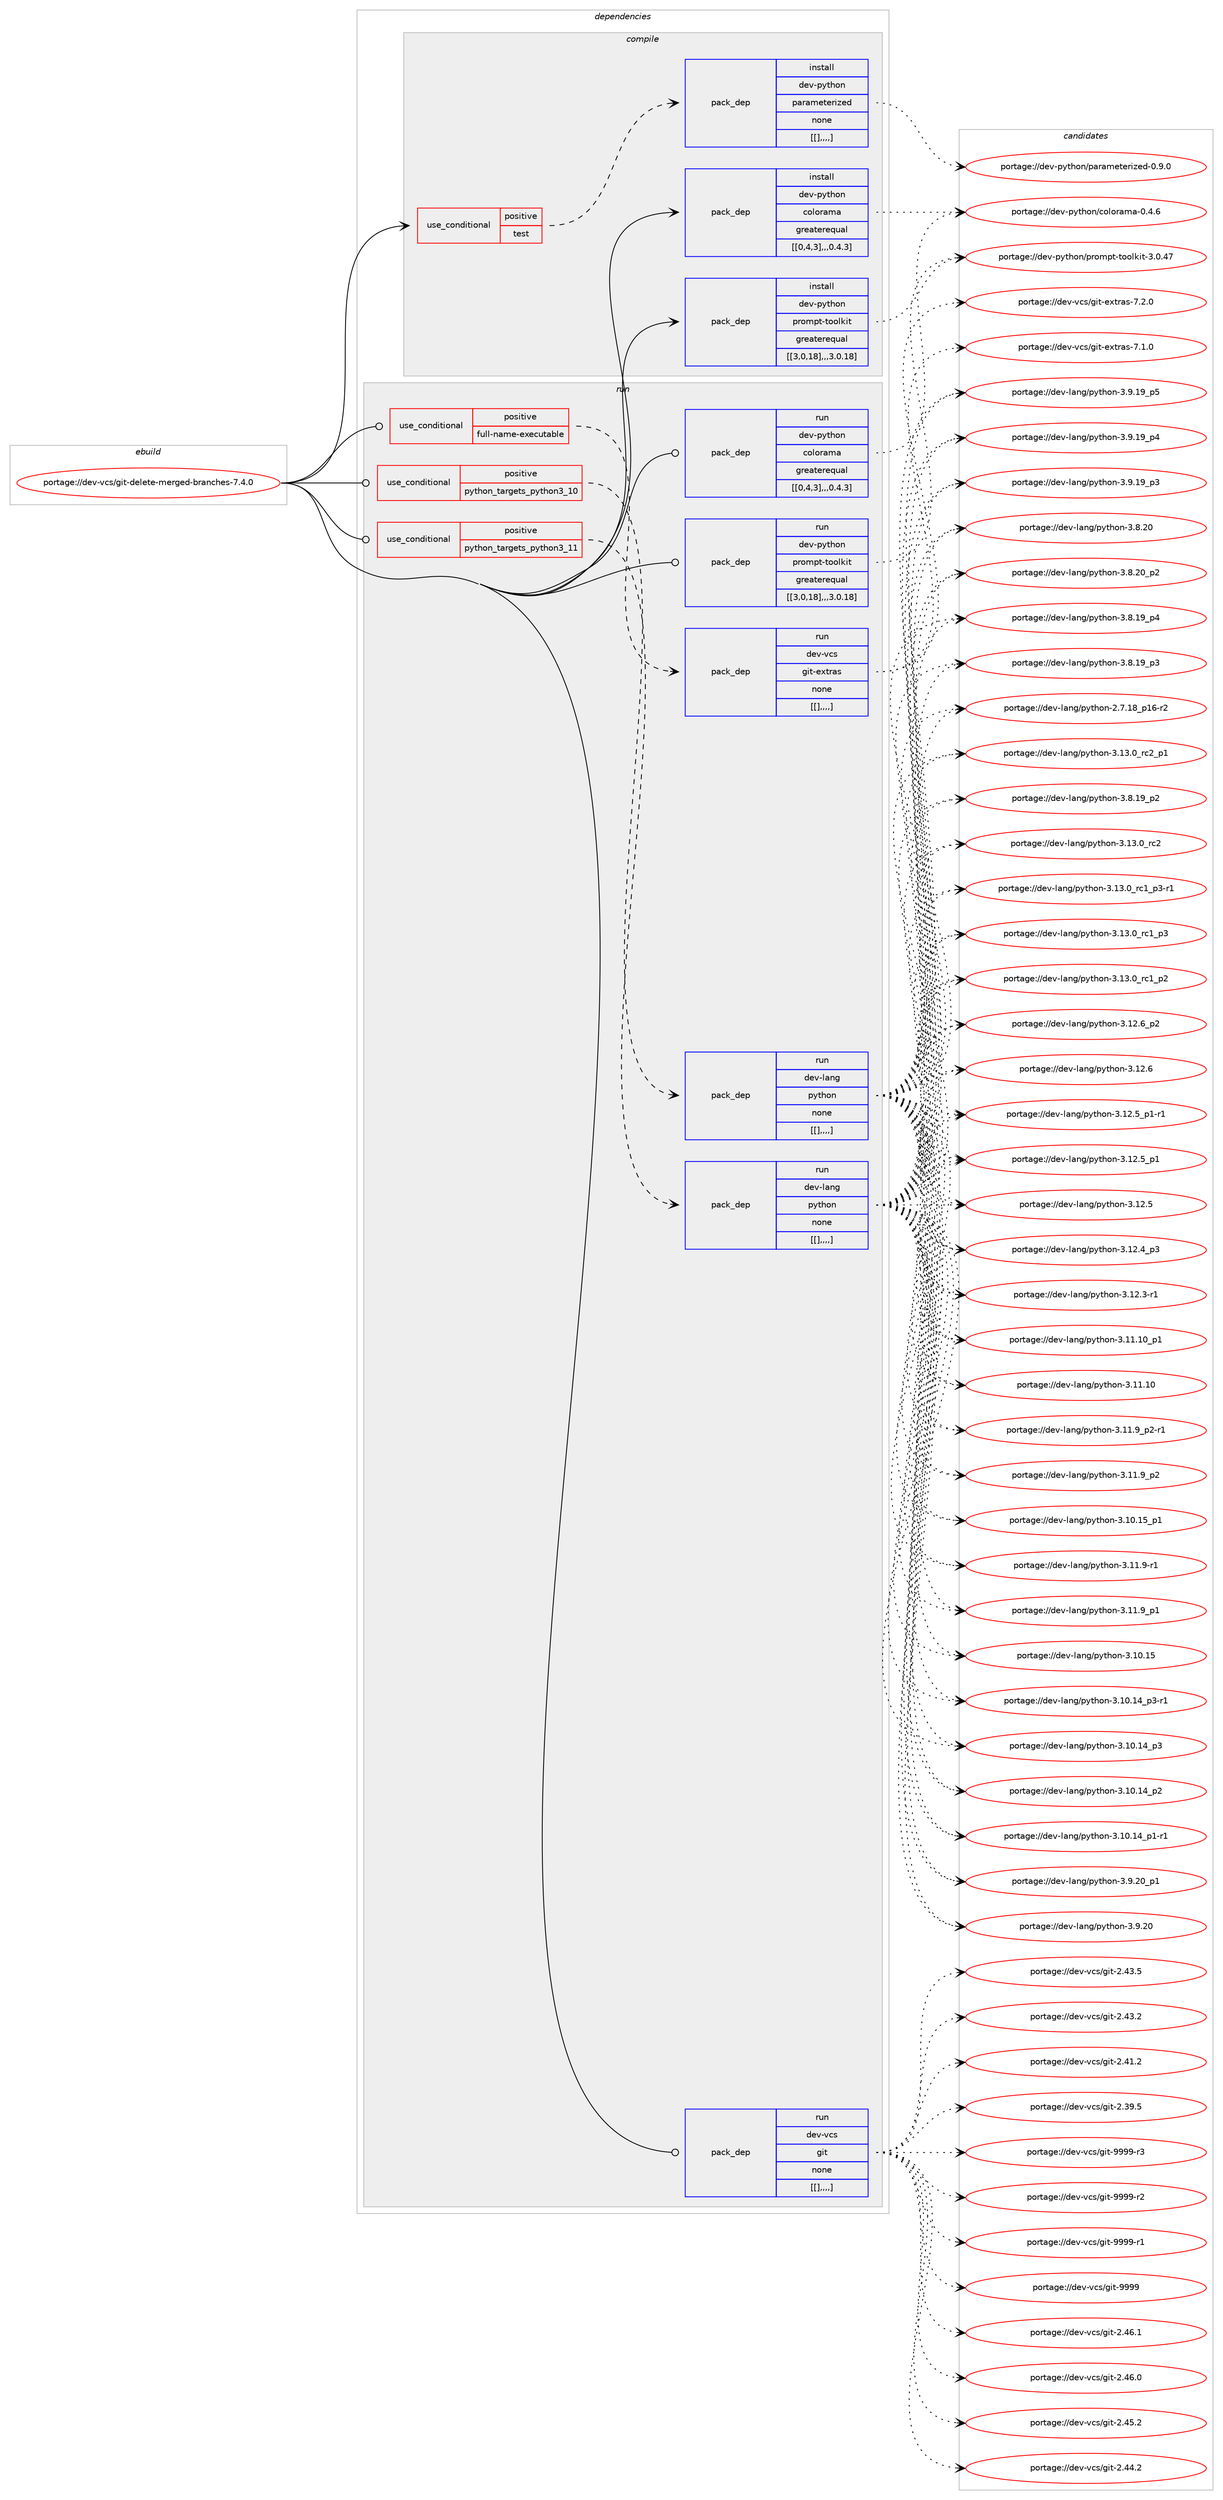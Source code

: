 digraph prolog {

# *************
# Graph options
# *************

newrank=true;
concentrate=true;
compound=true;
graph [rankdir=LR,fontname=Helvetica,fontsize=10,ranksep=1.5];#, ranksep=2.5, nodesep=0.2];
edge  [arrowhead=vee];
node  [fontname=Helvetica,fontsize=10];

# **********
# The ebuild
# **********

subgraph cluster_leftcol {
color=gray;
label=<<i>ebuild</i>>;
id [label="portage://dev-vcs/git-delete-merged-branches-7.4.0", color=red, width=4, href="../dev-vcs/git-delete-merged-branches-7.4.0.svg"];
}

# ****************
# The dependencies
# ****************

subgraph cluster_midcol {
color=gray;
label=<<i>dependencies</i>>;
subgraph cluster_compile {
fillcolor="#eeeeee";
style=filled;
label=<<i>compile</i>>;
subgraph cond65007 {
dependency227222 [label=<<TABLE BORDER="0" CELLBORDER="1" CELLSPACING="0" CELLPADDING="4"><TR><TD ROWSPAN="3" CELLPADDING="10">use_conditional</TD></TR><TR><TD>positive</TD></TR><TR><TD>test</TD></TR></TABLE>>, shape=none, color=red];
subgraph pack160757 {
dependency227223 [label=<<TABLE BORDER="0" CELLBORDER="1" CELLSPACING="0" CELLPADDING="4" WIDTH="220"><TR><TD ROWSPAN="6" CELLPADDING="30">pack_dep</TD></TR><TR><TD WIDTH="110">install</TD></TR><TR><TD>dev-python</TD></TR><TR><TD>parameterized</TD></TR><TR><TD>none</TD></TR><TR><TD>[[],,,,]</TD></TR></TABLE>>, shape=none, color=blue];
}
dependency227222:e -> dependency227223:w [weight=20,style="dashed",arrowhead="vee"];
}
id:e -> dependency227222:w [weight=20,style="solid",arrowhead="vee"];
subgraph pack160758 {
dependency227224 [label=<<TABLE BORDER="0" CELLBORDER="1" CELLSPACING="0" CELLPADDING="4" WIDTH="220"><TR><TD ROWSPAN="6" CELLPADDING="30">pack_dep</TD></TR><TR><TD WIDTH="110">install</TD></TR><TR><TD>dev-python</TD></TR><TR><TD>colorama</TD></TR><TR><TD>greaterequal</TD></TR><TR><TD>[[0,4,3],,,0.4.3]</TD></TR></TABLE>>, shape=none, color=blue];
}
id:e -> dependency227224:w [weight=20,style="solid",arrowhead="vee"];
subgraph pack160759 {
dependency227225 [label=<<TABLE BORDER="0" CELLBORDER="1" CELLSPACING="0" CELLPADDING="4" WIDTH="220"><TR><TD ROWSPAN="6" CELLPADDING="30">pack_dep</TD></TR><TR><TD WIDTH="110">install</TD></TR><TR><TD>dev-python</TD></TR><TR><TD>prompt-toolkit</TD></TR><TR><TD>greaterequal</TD></TR><TR><TD>[[3,0,18],,,3.0.18]</TD></TR></TABLE>>, shape=none, color=blue];
}
id:e -> dependency227225:w [weight=20,style="solid",arrowhead="vee"];
}
subgraph cluster_compileandrun {
fillcolor="#eeeeee";
style=filled;
label=<<i>compile and run</i>>;
}
subgraph cluster_run {
fillcolor="#eeeeee";
style=filled;
label=<<i>run</i>>;
subgraph cond65008 {
dependency227226 [label=<<TABLE BORDER="0" CELLBORDER="1" CELLSPACING="0" CELLPADDING="4"><TR><TD ROWSPAN="3" CELLPADDING="10">use_conditional</TD></TR><TR><TD>positive</TD></TR><TR><TD>full-name-executable</TD></TR></TABLE>>, shape=none, color=red];
subgraph pack160760 {
dependency227227 [label=<<TABLE BORDER="0" CELLBORDER="1" CELLSPACING="0" CELLPADDING="4" WIDTH="220"><TR><TD ROWSPAN="6" CELLPADDING="30">pack_dep</TD></TR><TR><TD WIDTH="110">run</TD></TR><TR><TD>dev-vcs</TD></TR><TR><TD>git-extras</TD></TR><TR><TD>none</TD></TR><TR><TD>[[],,,,]</TD></TR></TABLE>>, shape=none, color=blue];
}
dependency227226:e -> dependency227227:w [weight=20,style="dashed",arrowhead="vee"];
}
id:e -> dependency227226:w [weight=20,style="solid",arrowhead="odot"];
subgraph cond65009 {
dependency227228 [label=<<TABLE BORDER="0" CELLBORDER="1" CELLSPACING="0" CELLPADDING="4"><TR><TD ROWSPAN="3" CELLPADDING="10">use_conditional</TD></TR><TR><TD>positive</TD></TR><TR><TD>python_targets_python3_10</TD></TR></TABLE>>, shape=none, color=red];
subgraph pack160761 {
dependency227229 [label=<<TABLE BORDER="0" CELLBORDER="1" CELLSPACING="0" CELLPADDING="4" WIDTH="220"><TR><TD ROWSPAN="6" CELLPADDING="30">pack_dep</TD></TR><TR><TD WIDTH="110">run</TD></TR><TR><TD>dev-lang</TD></TR><TR><TD>python</TD></TR><TR><TD>none</TD></TR><TR><TD>[[],,,,]</TD></TR></TABLE>>, shape=none, color=blue];
}
dependency227228:e -> dependency227229:w [weight=20,style="dashed",arrowhead="vee"];
}
id:e -> dependency227228:w [weight=20,style="solid",arrowhead="odot"];
subgraph cond65010 {
dependency227230 [label=<<TABLE BORDER="0" CELLBORDER="1" CELLSPACING="0" CELLPADDING="4"><TR><TD ROWSPAN="3" CELLPADDING="10">use_conditional</TD></TR><TR><TD>positive</TD></TR><TR><TD>python_targets_python3_11</TD></TR></TABLE>>, shape=none, color=red];
subgraph pack160762 {
dependency227231 [label=<<TABLE BORDER="0" CELLBORDER="1" CELLSPACING="0" CELLPADDING="4" WIDTH="220"><TR><TD ROWSPAN="6" CELLPADDING="30">pack_dep</TD></TR><TR><TD WIDTH="110">run</TD></TR><TR><TD>dev-lang</TD></TR><TR><TD>python</TD></TR><TR><TD>none</TD></TR><TR><TD>[[],,,,]</TD></TR></TABLE>>, shape=none, color=blue];
}
dependency227230:e -> dependency227231:w [weight=20,style="dashed",arrowhead="vee"];
}
id:e -> dependency227230:w [weight=20,style="solid",arrowhead="odot"];
subgraph pack160763 {
dependency227232 [label=<<TABLE BORDER="0" CELLBORDER="1" CELLSPACING="0" CELLPADDING="4" WIDTH="220"><TR><TD ROWSPAN="6" CELLPADDING="30">pack_dep</TD></TR><TR><TD WIDTH="110">run</TD></TR><TR><TD>dev-python</TD></TR><TR><TD>colorama</TD></TR><TR><TD>greaterequal</TD></TR><TR><TD>[[0,4,3],,,0.4.3]</TD></TR></TABLE>>, shape=none, color=blue];
}
id:e -> dependency227232:w [weight=20,style="solid",arrowhead="odot"];
subgraph pack160764 {
dependency227233 [label=<<TABLE BORDER="0" CELLBORDER="1" CELLSPACING="0" CELLPADDING="4" WIDTH="220"><TR><TD ROWSPAN="6" CELLPADDING="30">pack_dep</TD></TR><TR><TD WIDTH="110">run</TD></TR><TR><TD>dev-python</TD></TR><TR><TD>prompt-toolkit</TD></TR><TR><TD>greaterequal</TD></TR><TR><TD>[[3,0,18],,,3.0.18]</TD></TR></TABLE>>, shape=none, color=blue];
}
id:e -> dependency227233:w [weight=20,style="solid",arrowhead="odot"];
subgraph pack160765 {
dependency227234 [label=<<TABLE BORDER="0" CELLBORDER="1" CELLSPACING="0" CELLPADDING="4" WIDTH="220"><TR><TD ROWSPAN="6" CELLPADDING="30">pack_dep</TD></TR><TR><TD WIDTH="110">run</TD></TR><TR><TD>dev-vcs</TD></TR><TR><TD>git</TD></TR><TR><TD>none</TD></TR><TR><TD>[[],,,,]</TD></TR></TABLE>>, shape=none, color=blue];
}
id:e -> dependency227234:w [weight=20,style="solid",arrowhead="odot"];
}
}

# **************
# The candidates
# **************

subgraph cluster_choices {
rank=same;
color=gray;
label=<<i>candidates</i>>;

subgraph choice160757 {
color=black;
nodesep=1;
choice10010111845112121116104111110471129711497109101116101114105122101100454846574648 [label="portage://dev-python/parameterized-0.9.0", color=red, width=4,href="../dev-python/parameterized-0.9.0.svg"];
dependency227223:e -> choice10010111845112121116104111110471129711497109101116101114105122101100454846574648:w [style=dotted,weight="100"];
}
subgraph choice160758 {
color=black;
nodesep=1;
choice1001011184511212111610411111047991111081111149710997454846524654 [label="portage://dev-python/colorama-0.4.6", color=red, width=4,href="../dev-python/colorama-0.4.6.svg"];
dependency227224:e -> choice1001011184511212111610411111047991111081111149710997454846524654:w [style=dotted,weight="100"];
}
subgraph choice160759 {
color=black;
nodesep=1;
choice10010111845112121116104111110471121141111091121164511611111110810710511645514648465255 [label="portage://dev-python/prompt-toolkit-3.0.47", color=red, width=4,href="../dev-python/prompt-toolkit-3.0.47.svg"];
dependency227225:e -> choice10010111845112121116104111110471121141111091121164511611111110810710511645514648465255:w [style=dotted,weight="100"];
}
subgraph choice160760 {
color=black;
nodesep=1;
choice1001011184511899115471031051164510112011611497115455546504648 [label="portage://dev-vcs/git-extras-7.2.0", color=red, width=4,href="../dev-vcs/git-extras-7.2.0.svg"];
choice1001011184511899115471031051164510112011611497115455546494648 [label="portage://dev-vcs/git-extras-7.1.0", color=red, width=4,href="../dev-vcs/git-extras-7.1.0.svg"];
dependency227227:e -> choice1001011184511899115471031051164510112011611497115455546504648:w [style=dotted,weight="100"];
dependency227227:e -> choice1001011184511899115471031051164510112011611497115455546494648:w [style=dotted,weight="100"];
}
subgraph choice160761 {
color=black;
nodesep=1;
choice100101118451089711010347112121116104111110455146495146489511499509511249 [label="portage://dev-lang/python-3.13.0_rc2_p1", color=red, width=4,href="../dev-lang/python-3.13.0_rc2_p1.svg"];
choice10010111845108971101034711212111610411111045514649514648951149950 [label="portage://dev-lang/python-3.13.0_rc2", color=red, width=4,href="../dev-lang/python-3.13.0_rc2.svg"];
choice1001011184510897110103471121211161041111104551464951464895114994995112514511449 [label="portage://dev-lang/python-3.13.0_rc1_p3-r1", color=red, width=4,href="../dev-lang/python-3.13.0_rc1_p3-r1.svg"];
choice100101118451089711010347112121116104111110455146495146489511499499511251 [label="portage://dev-lang/python-3.13.0_rc1_p3", color=red, width=4,href="../dev-lang/python-3.13.0_rc1_p3.svg"];
choice100101118451089711010347112121116104111110455146495146489511499499511250 [label="portage://dev-lang/python-3.13.0_rc1_p2", color=red, width=4,href="../dev-lang/python-3.13.0_rc1_p2.svg"];
choice100101118451089711010347112121116104111110455146495046549511250 [label="portage://dev-lang/python-3.12.6_p2", color=red, width=4,href="../dev-lang/python-3.12.6_p2.svg"];
choice10010111845108971101034711212111610411111045514649504654 [label="portage://dev-lang/python-3.12.6", color=red, width=4,href="../dev-lang/python-3.12.6.svg"];
choice1001011184510897110103471121211161041111104551464950465395112494511449 [label="portage://dev-lang/python-3.12.5_p1-r1", color=red, width=4,href="../dev-lang/python-3.12.5_p1-r1.svg"];
choice100101118451089711010347112121116104111110455146495046539511249 [label="portage://dev-lang/python-3.12.5_p1", color=red, width=4,href="../dev-lang/python-3.12.5_p1.svg"];
choice10010111845108971101034711212111610411111045514649504653 [label="portage://dev-lang/python-3.12.5", color=red, width=4,href="../dev-lang/python-3.12.5.svg"];
choice100101118451089711010347112121116104111110455146495046529511251 [label="portage://dev-lang/python-3.12.4_p3", color=red, width=4,href="../dev-lang/python-3.12.4_p3.svg"];
choice100101118451089711010347112121116104111110455146495046514511449 [label="portage://dev-lang/python-3.12.3-r1", color=red, width=4,href="../dev-lang/python-3.12.3-r1.svg"];
choice10010111845108971101034711212111610411111045514649494649489511249 [label="portage://dev-lang/python-3.11.10_p1", color=red, width=4,href="../dev-lang/python-3.11.10_p1.svg"];
choice1001011184510897110103471121211161041111104551464949464948 [label="portage://dev-lang/python-3.11.10", color=red, width=4,href="../dev-lang/python-3.11.10.svg"];
choice1001011184510897110103471121211161041111104551464949465795112504511449 [label="portage://dev-lang/python-3.11.9_p2-r1", color=red, width=4,href="../dev-lang/python-3.11.9_p2-r1.svg"];
choice100101118451089711010347112121116104111110455146494946579511250 [label="portage://dev-lang/python-3.11.9_p2", color=red, width=4,href="../dev-lang/python-3.11.9_p2.svg"];
choice100101118451089711010347112121116104111110455146494946579511249 [label="portage://dev-lang/python-3.11.9_p1", color=red, width=4,href="../dev-lang/python-3.11.9_p1.svg"];
choice100101118451089711010347112121116104111110455146494946574511449 [label="portage://dev-lang/python-3.11.9-r1", color=red, width=4,href="../dev-lang/python-3.11.9-r1.svg"];
choice10010111845108971101034711212111610411111045514649484649539511249 [label="portage://dev-lang/python-3.10.15_p1", color=red, width=4,href="../dev-lang/python-3.10.15_p1.svg"];
choice1001011184510897110103471121211161041111104551464948464953 [label="portage://dev-lang/python-3.10.15", color=red, width=4,href="../dev-lang/python-3.10.15.svg"];
choice100101118451089711010347112121116104111110455146494846495295112514511449 [label="portage://dev-lang/python-3.10.14_p3-r1", color=red, width=4,href="../dev-lang/python-3.10.14_p3-r1.svg"];
choice10010111845108971101034711212111610411111045514649484649529511251 [label="portage://dev-lang/python-3.10.14_p3", color=red, width=4,href="../dev-lang/python-3.10.14_p3.svg"];
choice10010111845108971101034711212111610411111045514649484649529511250 [label="portage://dev-lang/python-3.10.14_p2", color=red, width=4,href="../dev-lang/python-3.10.14_p2.svg"];
choice100101118451089711010347112121116104111110455146494846495295112494511449 [label="portage://dev-lang/python-3.10.14_p1-r1", color=red, width=4,href="../dev-lang/python-3.10.14_p1-r1.svg"];
choice100101118451089711010347112121116104111110455146574650489511249 [label="portage://dev-lang/python-3.9.20_p1", color=red, width=4,href="../dev-lang/python-3.9.20_p1.svg"];
choice10010111845108971101034711212111610411111045514657465048 [label="portage://dev-lang/python-3.9.20", color=red, width=4,href="../dev-lang/python-3.9.20.svg"];
choice100101118451089711010347112121116104111110455146574649579511253 [label="portage://dev-lang/python-3.9.19_p5", color=red, width=4,href="../dev-lang/python-3.9.19_p5.svg"];
choice100101118451089711010347112121116104111110455146574649579511252 [label="portage://dev-lang/python-3.9.19_p4", color=red, width=4,href="../dev-lang/python-3.9.19_p4.svg"];
choice100101118451089711010347112121116104111110455146574649579511251 [label="portage://dev-lang/python-3.9.19_p3", color=red, width=4,href="../dev-lang/python-3.9.19_p3.svg"];
choice100101118451089711010347112121116104111110455146564650489511250 [label="portage://dev-lang/python-3.8.20_p2", color=red, width=4,href="../dev-lang/python-3.8.20_p2.svg"];
choice10010111845108971101034711212111610411111045514656465048 [label="portage://dev-lang/python-3.8.20", color=red, width=4,href="../dev-lang/python-3.8.20.svg"];
choice100101118451089711010347112121116104111110455146564649579511252 [label="portage://dev-lang/python-3.8.19_p4", color=red, width=4,href="../dev-lang/python-3.8.19_p4.svg"];
choice100101118451089711010347112121116104111110455146564649579511251 [label="portage://dev-lang/python-3.8.19_p3", color=red, width=4,href="../dev-lang/python-3.8.19_p3.svg"];
choice100101118451089711010347112121116104111110455146564649579511250 [label="portage://dev-lang/python-3.8.19_p2", color=red, width=4,href="../dev-lang/python-3.8.19_p2.svg"];
choice100101118451089711010347112121116104111110455046554649569511249544511450 [label="portage://dev-lang/python-2.7.18_p16-r2", color=red, width=4,href="../dev-lang/python-2.7.18_p16-r2.svg"];
dependency227229:e -> choice100101118451089711010347112121116104111110455146495146489511499509511249:w [style=dotted,weight="100"];
dependency227229:e -> choice10010111845108971101034711212111610411111045514649514648951149950:w [style=dotted,weight="100"];
dependency227229:e -> choice1001011184510897110103471121211161041111104551464951464895114994995112514511449:w [style=dotted,weight="100"];
dependency227229:e -> choice100101118451089711010347112121116104111110455146495146489511499499511251:w [style=dotted,weight="100"];
dependency227229:e -> choice100101118451089711010347112121116104111110455146495146489511499499511250:w [style=dotted,weight="100"];
dependency227229:e -> choice100101118451089711010347112121116104111110455146495046549511250:w [style=dotted,weight="100"];
dependency227229:e -> choice10010111845108971101034711212111610411111045514649504654:w [style=dotted,weight="100"];
dependency227229:e -> choice1001011184510897110103471121211161041111104551464950465395112494511449:w [style=dotted,weight="100"];
dependency227229:e -> choice100101118451089711010347112121116104111110455146495046539511249:w [style=dotted,weight="100"];
dependency227229:e -> choice10010111845108971101034711212111610411111045514649504653:w [style=dotted,weight="100"];
dependency227229:e -> choice100101118451089711010347112121116104111110455146495046529511251:w [style=dotted,weight="100"];
dependency227229:e -> choice100101118451089711010347112121116104111110455146495046514511449:w [style=dotted,weight="100"];
dependency227229:e -> choice10010111845108971101034711212111610411111045514649494649489511249:w [style=dotted,weight="100"];
dependency227229:e -> choice1001011184510897110103471121211161041111104551464949464948:w [style=dotted,weight="100"];
dependency227229:e -> choice1001011184510897110103471121211161041111104551464949465795112504511449:w [style=dotted,weight="100"];
dependency227229:e -> choice100101118451089711010347112121116104111110455146494946579511250:w [style=dotted,weight="100"];
dependency227229:e -> choice100101118451089711010347112121116104111110455146494946579511249:w [style=dotted,weight="100"];
dependency227229:e -> choice100101118451089711010347112121116104111110455146494946574511449:w [style=dotted,weight="100"];
dependency227229:e -> choice10010111845108971101034711212111610411111045514649484649539511249:w [style=dotted,weight="100"];
dependency227229:e -> choice1001011184510897110103471121211161041111104551464948464953:w [style=dotted,weight="100"];
dependency227229:e -> choice100101118451089711010347112121116104111110455146494846495295112514511449:w [style=dotted,weight="100"];
dependency227229:e -> choice10010111845108971101034711212111610411111045514649484649529511251:w [style=dotted,weight="100"];
dependency227229:e -> choice10010111845108971101034711212111610411111045514649484649529511250:w [style=dotted,weight="100"];
dependency227229:e -> choice100101118451089711010347112121116104111110455146494846495295112494511449:w [style=dotted,weight="100"];
dependency227229:e -> choice100101118451089711010347112121116104111110455146574650489511249:w [style=dotted,weight="100"];
dependency227229:e -> choice10010111845108971101034711212111610411111045514657465048:w [style=dotted,weight="100"];
dependency227229:e -> choice100101118451089711010347112121116104111110455146574649579511253:w [style=dotted,weight="100"];
dependency227229:e -> choice100101118451089711010347112121116104111110455146574649579511252:w [style=dotted,weight="100"];
dependency227229:e -> choice100101118451089711010347112121116104111110455146574649579511251:w [style=dotted,weight="100"];
dependency227229:e -> choice100101118451089711010347112121116104111110455146564650489511250:w [style=dotted,weight="100"];
dependency227229:e -> choice10010111845108971101034711212111610411111045514656465048:w [style=dotted,weight="100"];
dependency227229:e -> choice100101118451089711010347112121116104111110455146564649579511252:w [style=dotted,weight="100"];
dependency227229:e -> choice100101118451089711010347112121116104111110455146564649579511251:w [style=dotted,weight="100"];
dependency227229:e -> choice100101118451089711010347112121116104111110455146564649579511250:w [style=dotted,weight="100"];
dependency227229:e -> choice100101118451089711010347112121116104111110455046554649569511249544511450:w [style=dotted,weight="100"];
}
subgraph choice160762 {
color=black;
nodesep=1;
choice100101118451089711010347112121116104111110455146495146489511499509511249 [label="portage://dev-lang/python-3.13.0_rc2_p1", color=red, width=4,href="../dev-lang/python-3.13.0_rc2_p1.svg"];
choice10010111845108971101034711212111610411111045514649514648951149950 [label="portage://dev-lang/python-3.13.0_rc2", color=red, width=4,href="../dev-lang/python-3.13.0_rc2.svg"];
choice1001011184510897110103471121211161041111104551464951464895114994995112514511449 [label="portage://dev-lang/python-3.13.0_rc1_p3-r1", color=red, width=4,href="../dev-lang/python-3.13.0_rc1_p3-r1.svg"];
choice100101118451089711010347112121116104111110455146495146489511499499511251 [label="portage://dev-lang/python-3.13.0_rc1_p3", color=red, width=4,href="../dev-lang/python-3.13.0_rc1_p3.svg"];
choice100101118451089711010347112121116104111110455146495146489511499499511250 [label="portage://dev-lang/python-3.13.0_rc1_p2", color=red, width=4,href="../dev-lang/python-3.13.0_rc1_p2.svg"];
choice100101118451089711010347112121116104111110455146495046549511250 [label="portage://dev-lang/python-3.12.6_p2", color=red, width=4,href="../dev-lang/python-3.12.6_p2.svg"];
choice10010111845108971101034711212111610411111045514649504654 [label="portage://dev-lang/python-3.12.6", color=red, width=4,href="../dev-lang/python-3.12.6.svg"];
choice1001011184510897110103471121211161041111104551464950465395112494511449 [label="portage://dev-lang/python-3.12.5_p1-r1", color=red, width=4,href="../dev-lang/python-3.12.5_p1-r1.svg"];
choice100101118451089711010347112121116104111110455146495046539511249 [label="portage://dev-lang/python-3.12.5_p1", color=red, width=4,href="../dev-lang/python-3.12.5_p1.svg"];
choice10010111845108971101034711212111610411111045514649504653 [label="portage://dev-lang/python-3.12.5", color=red, width=4,href="../dev-lang/python-3.12.5.svg"];
choice100101118451089711010347112121116104111110455146495046529511251 [label="portage://dev-lang/python-3.12.4_p3", color=red, width=4,href="../dev-lang/python-3.12.4_p3.svg"];
choice100101118451089711010347112121116104111110455146495046514511449 [label="portage://dev-lang/python-3.12.3-r1", color=red, width=4,href="../dev-lang/python-3.12.3-r1.svg"];
choice10010111845108971101034711212111610411111045514649494649489511249 [label="portage://dev-lang/python-3.11.10_p1", color=red, width=4,href="../dev-lang/python-3.11.10_p1.svg"];
choice1001011184510897110103471121211161041111104551464949464948 [label="portage://dev-lang/python-3.11.10", color=red, width=4,href="../dev-lang/python-3.11.10.svg"];
choice1001011184510897110103471121211161041111104551464949465795112504511449 [label="portage://dev-lang/python-3.11.9_p2-r1", color=red, width=4,href="../dev-lang/python-3.11.9_p2-r1.svg"];
choice100101118451089711010347112121116104111110455146494946579511250 [label="portage://dev-lang/python-3.11.9_p2", color=red, width=4,href="../dev-lang/python-3.11.9_p2.svg"];
choice100101118451089711010347112121116104111110455146494946579511249 [label="portage://dev-lang/python-3.11.9_p1", color=red, width=4,href="../dev-lang/python-3.11.9_p1.svg"];
choice100101118451089711010347112121116104111110455146494946574511449 [label="portage://dev-lang/python-3.11.9-r1", color=red, width=4,href="../dev-lang/python-3.11.9-r1.svg"];
choice10010111845108971101034711212111610411111045514649484649539511249 [label="portage://dev-lang/python-3.10.15_p1", color=red, width=4,href="../dev-lang/python-3.10.15_p1.svg"];
choice1001011184510897110103471121211161041111104551464948464953 [label="portage://dev-lang/python-3.10.15", color=red, width=4,href="../dev-lang/python-3.10.15.svg"];
choice100101118451089711010347112121116104111110455146494846495295112514511449 [label="portage://dev-lang/python-3.10.14_p3-r1", color=red, width=4,href="../dev-lang/python-3.10.14_p3-r1.svg"];
choice10010111845108971101034711212111610411111045514649484649529511251 [label="portage://dev-lang/python-3.10.14_p3", color=red, width=4,href="../dev-lang/python-3.10.14_p3.svg"];
choice10010111845108971101034711212111610411111045514649484649529511250 [label="portage://dev-lang/python-3.10.14_p2", color=red, width=4,href="../dev-lang/python-3.10.14_p2.svg"];
choice100101118451089711010347112121116104111110455146494846495295112494511449 [label="portage://dev-lang/python-3.10.14_p1-r1", color=red, width=4,href="../dev-lang/python-3.10.14_p1-r1.svg"];
choice100101118451089711010347112121116104111110455146574650489511249 [label="portage://dev-lang/python-3.9.20_p1", color=red, width=4,href="../dev-lang/python-3.9.20_p1.svg"];
choice10010111845108971101034711212111610411111045514657465048 [label="portage://dev-lang/python-3.9.20", color=red, width=4,href="../dev-lang/python-3.9.20.svg"];
choice100101118451089711010347112121116104111110455146574649579511253 [label="portage://dev-lang/python-3.9.19_p5", color=red, width=4,href="../dev-lang/python-3.9.19_p5.svg"];
choice100101118451089711010347112121116104111110455146574649579511252 [label="portage://dev-lang/python-3.9.19_p4", color=red, width=4,href="../dev-lang/python-3.9.19_p4.svg"];
choice100101118451089711010347112121116104111110455146574649579511251 [label="portage://dev-lang/python-3.9.19_p3", color=red, width=4,href="../dev-lang/python-3.9.19_p3.svg"];
choice100101118451089711010347112121116104111110455146564650489511250 [label="portage://dev-lang/python-3.8.20_p2", color=red, width=4,href="../dev-lang/python-3.8.20_p2.svg"];
choice10010111845108971101034711212111610411111045514656465048 [label="portage://dev-lang/python-3.8.20", color=red, width=4,href="../dev-lang/python-3.8.20.svg"];
choice100101118451089711010347112121116104111110455146564649579511252 [label="portage://dev-lang/python-3.8.19_p4", color=red, width=4,href="../dev-lang/python-3.8.19_p4.svg"];
choice100101118451089711010347112121116104111110455146564649579511251 [label="portage://dev-lang/python-3.8.19_p3", color=red, width=4,href="../dev-lang/python-3.8.19_p3.svg"];
choice100101118451089711010347112121116104111110455146564649579511250 [label="portage://dev-lang/python-3.8.19_p2", color=red, width=4,href="../dev-lang/python-3.8.19_p2.svg"];
choice100101118451089711010347112121116104111110455046554649569511249544511450 [label="portage://dev-lang/python-2.7.18_p16-r2", color=red, width=4,href="../dev-lang/python-2.7.18_p16-r2.svg"];
dependency227231:e -> choice100101118451089711010347112121116104111110455146495146489511499509511249:w [style=dotted,weight="100"];
dependency227231:e -> choice10010111845108971101034711212111610411111045514649514648951149950:w [style=dotted,weight="100"];
dependency227231:e -> choice1001011184510897110103471121211161041111104551464951464895114994995112514511449:w [style=dotted,weight="100"];
dependency227231:e -> choice100101118451089711010347112121116104111110455146495146489511499499511251:w [style=dotted,weight="100"];
dependency227231:e -> choice100101118451089711010347112121116104111110455146495146489511499499511250:w [style=dotted,weight="100"];
dependency227231:e -> choice100101118451089711010347112121116104111110455146495046549511250:w [style=dotted,weight="100"];
dependency227231:e -> choice10010111845108971101034711212111610411111045514649504654:w [style=dotted,weight="100"];
dependency227231:e -> choice1001011184510897110103471121211161041111104551464950465395112494511449:w [style=dotted,weight="100"];
dependency227231:e -> choice100101118451089711010347112121116104111110455146495046539511249:w [style=dotted,weight="100"];
dependency227231:e -> choice10010111845108971101034711212111610411111045514649504653:w [style=dotted,weight="100"];
dependency227231:e -> choice100101118451089711010347112121116104111110455146495046529511251:w [style=dotted,weight="100"];
dependency227231:e -> choice100101118451089711010347112121116104111110455146495046514511449:w [style=dotted,weight="100"];
dependency227231:e -> choice10010111845108971101034711212111610411111045514649494649489511249:w [style=dotted,weight="100"];
dependency227231:e -> choice1001011184510897110103471121211161041111104551464949464948:w [style=dotted,weight="100"];
dependency227231:e -> choice1001011184510897110103471121211161041111104551464949465795112504511449:w [style=dotted,weight="100"];
dependency227231:e -> choice100101118451089711010347112121116104111110455146494946579511250:w [style=dotted,weight="100"];
dependency227231:e -> choice100101118451089711010347112121116104111110455146494946579511249:w [style=dotted,weight="100"];
dependency227231:e -> choice100101118451089711010347112121116104111110455146494946574511449:w [style=dotted,weight="100"];
dependency227231:e -> choice10010111845108971101034711212111610411111045514649484649539511249:w [style=dotted,weight="100"];
dependency227231:e -> choice1001011184510897110103471121211161041111104551464948464953:w [style=dotted,weight="100"];
dependency227231:e -> choice100101118451089711010347112121116104111110455146494846495295112514511449:w [style=dotted,weight="100"];
dependency227231:e -> choice10010111845108971101034711212111610411111045514649484649529511251:w [style=dotted,weight="100"];
dependency227231:e -> choice10010111845108971101034711212111610411111045514649484649529511250:w [style=dotted,weight="100"];
dependency227231:e -> choice100101118451089711010347112121116104111110455146494846495295112494511449:w [style=dotted,weight="100"];
dependency227231:e -> choice100101118451089711010347112121116104111110455146574650489511249:w [style=dotted,weight="100"];
dependency227231:e -> choice10010111845108971101034711212111610411111045514657465048:w [style=dotted,weight="100"];
dependency227231:e -> choice100101118451089711010347112121116104111110455146574649579511253:w [style=dotted,weight="100"];
dependency227231:e -> choice100101118451089711010347112121116104111110455146574649579511252:w [style=dotted,weight="100"];
dependency227231:e -> choice100101118451089711010347112121116104111110455146574649579511251:w [style=dotted,weight="100"];
dependency227231:e -> choice100101118451089711010347112121116104111110455146564650489511250:w [style=dotted,weight="100"];
dependency227231:e -> choice10010111845108971101034711212111610411111045514656465048:w [style=dotted,weight="100"];
dependency227231:e -> choice100101118451089711010347112121116104111110455146564649579511252:w [style=dotted,weight="100"];
dependency227231:e -> choice100101118451089711010347112121116104111110455146564649579511251:w [style=dotted,weight="100"];
dependency227231:e -> choice100101118451089711010347112121116104111110455146564649579511250:w [style=dotted,weight="100"];
dependency227231:e -> choice100101118451089711010347112121116104111110455046554649569511249544511450:w [style=dotted,weight="100"];
}
subgraph choice160763 {
color=black;
nodesep=1;
choice1001011184511212111610411111047991111081111149710997454846524654 [label="portage://dev-python/colorama-0.4.6", color=red, width=4,href="../dev-python/colorama-0.4.6.svg"];
dependency227232:e -> choice1001011184511212111610411111047991111081111149710997454846524654:w [style=dotted,weight="100"];
}
subgraph choice160764 {
color=black;
nodesep=1;
choice10010111845112121116104111110471121141111091121164511611111110810710511645514648465255 [label="portage://dev-python/prompt-toolkit-3.0.47", color=red, width=4,href="../dev-python/prompt-toolkit-3.0.47.svg"];
dependency227233:e -> choice10010111845112121116104111110471121141111091121164511611111110810710511645514648465255:w [style=dotted,weight="100"];
}
subgraph choice160765 {
color=black;
nodesep=1;
choice10010111845118991154710310511645575757574511451 [label="portage://dev-vcs/git-9999-r3", color=red, width=4,href="../dev-vcs/git-9999-r3.svg"];
choice10010111845118991154710310511645575757574511450 [label="portage://dev-vcs/git-9999-r2", color=red, width=4,href="../dev-vcs/git-9999-r2.svg"];
choice10010111845118991154710310511645575757574511449 [label="portage://dev-vcs/git-9999-r1", color=red, width=4,href="../dev-vcs/git-9999-r1.svg"];
choice1001011184511899115471031051164557575757 [label="portage://dev-vcs/git-9999", color=red, width=4,href="../dev-vcs/git-9999.svg"];
choice10010111845118991154710310511645504652544649 [label="portage://dev-vcs/git-2.46.1", color=red, width=4,href="../dev-vcs/git-2.46.1.svg"];
choice10010111845118991154710310511645504652544648 [label="portage://dev-vcs/git-2.46.0", color=red, width=4,href="../dev-vcs/git-2.46.0.svg"];
choice10010111845118991154710310511645504652534650 [label="portage://dev-vcs/git-2.45.2", color=red, width=4,href="../dev-vcs/git-2.45.2.svg"];
choice10010111845118991154710310511645504652524650 [label="portage://dev-vcs/git-2.44.2", color=red, width=4,href="../dev-vcs/git-2.44.2.svg"];
choice10010111845118991154710310511645504652514653 [label="portage://dev-vcs/git-2.43.5", color=red, width=4,href="../dev-vcs/git-2.43.5.svg"];
choice10010111845118991154710310511645504652514650 [label="portage://dev-vcs/git-2.43.2", color=red, width=4,href="../dev-vcs/git-2.43.2.svg"];
choice10010111845118991154710310511645504652494650 [label="portage://dev-vcs/git-2.41.2", color=red, width=4,href="../dev-vcs/git-2.41.2.svg"];
choice10010111845118991154710310511645504651574653 [label="portage://dev-vcs/git-2.39.5", color=red, width=4,href="../dev-vcs/git-2.39.5.svg"];
dependency227234:e -> choice10010111845118991154710310511645575757574511451:w [style=dotted,weight="100"];
dependency227234:e -> choice10010111845118991154710310511645575757574511450:w [style=dotted,weight="100"];
dependency227234:e -> choice10010111845118991154710310511645575757574511449:w [style=dotted,weight="100"];
dependency227234:e -> choice1001011184511899115471031051164557575757:w [style=dotted,weight="100"];
dependency227234:e -> choice10010111845118991154710310511645504652544649:w [style=dotted,weight="100"];
dependency227234:e -> choice10010111845118991154710310511645504652544648:w [style=dotted,weight="100"];
dependency227234:e -> choice10010111845118991154710310511645504652534650:w [style=dotted,weight="100"];
dependency227234:e -> choice10010111845118991154710310511645504652524650:w [style=dotted,weight="100"];
dependency227234:e -> choice10010111845118991154710310511645504652514653:w [style=dotted,weight="100"];
dependency227234:e -> choice10010111845118991154710310511645504652514650:w [style=dotted,weight="100"];
dependency227234:e -> choice10010111845118991154710310511645504652494650:w [style=dotted,weight="100"];
dependency227234:e -> choice10010111845118991154710310511645504651574653:w [style=dotted,weight="100"];
}
}

}

